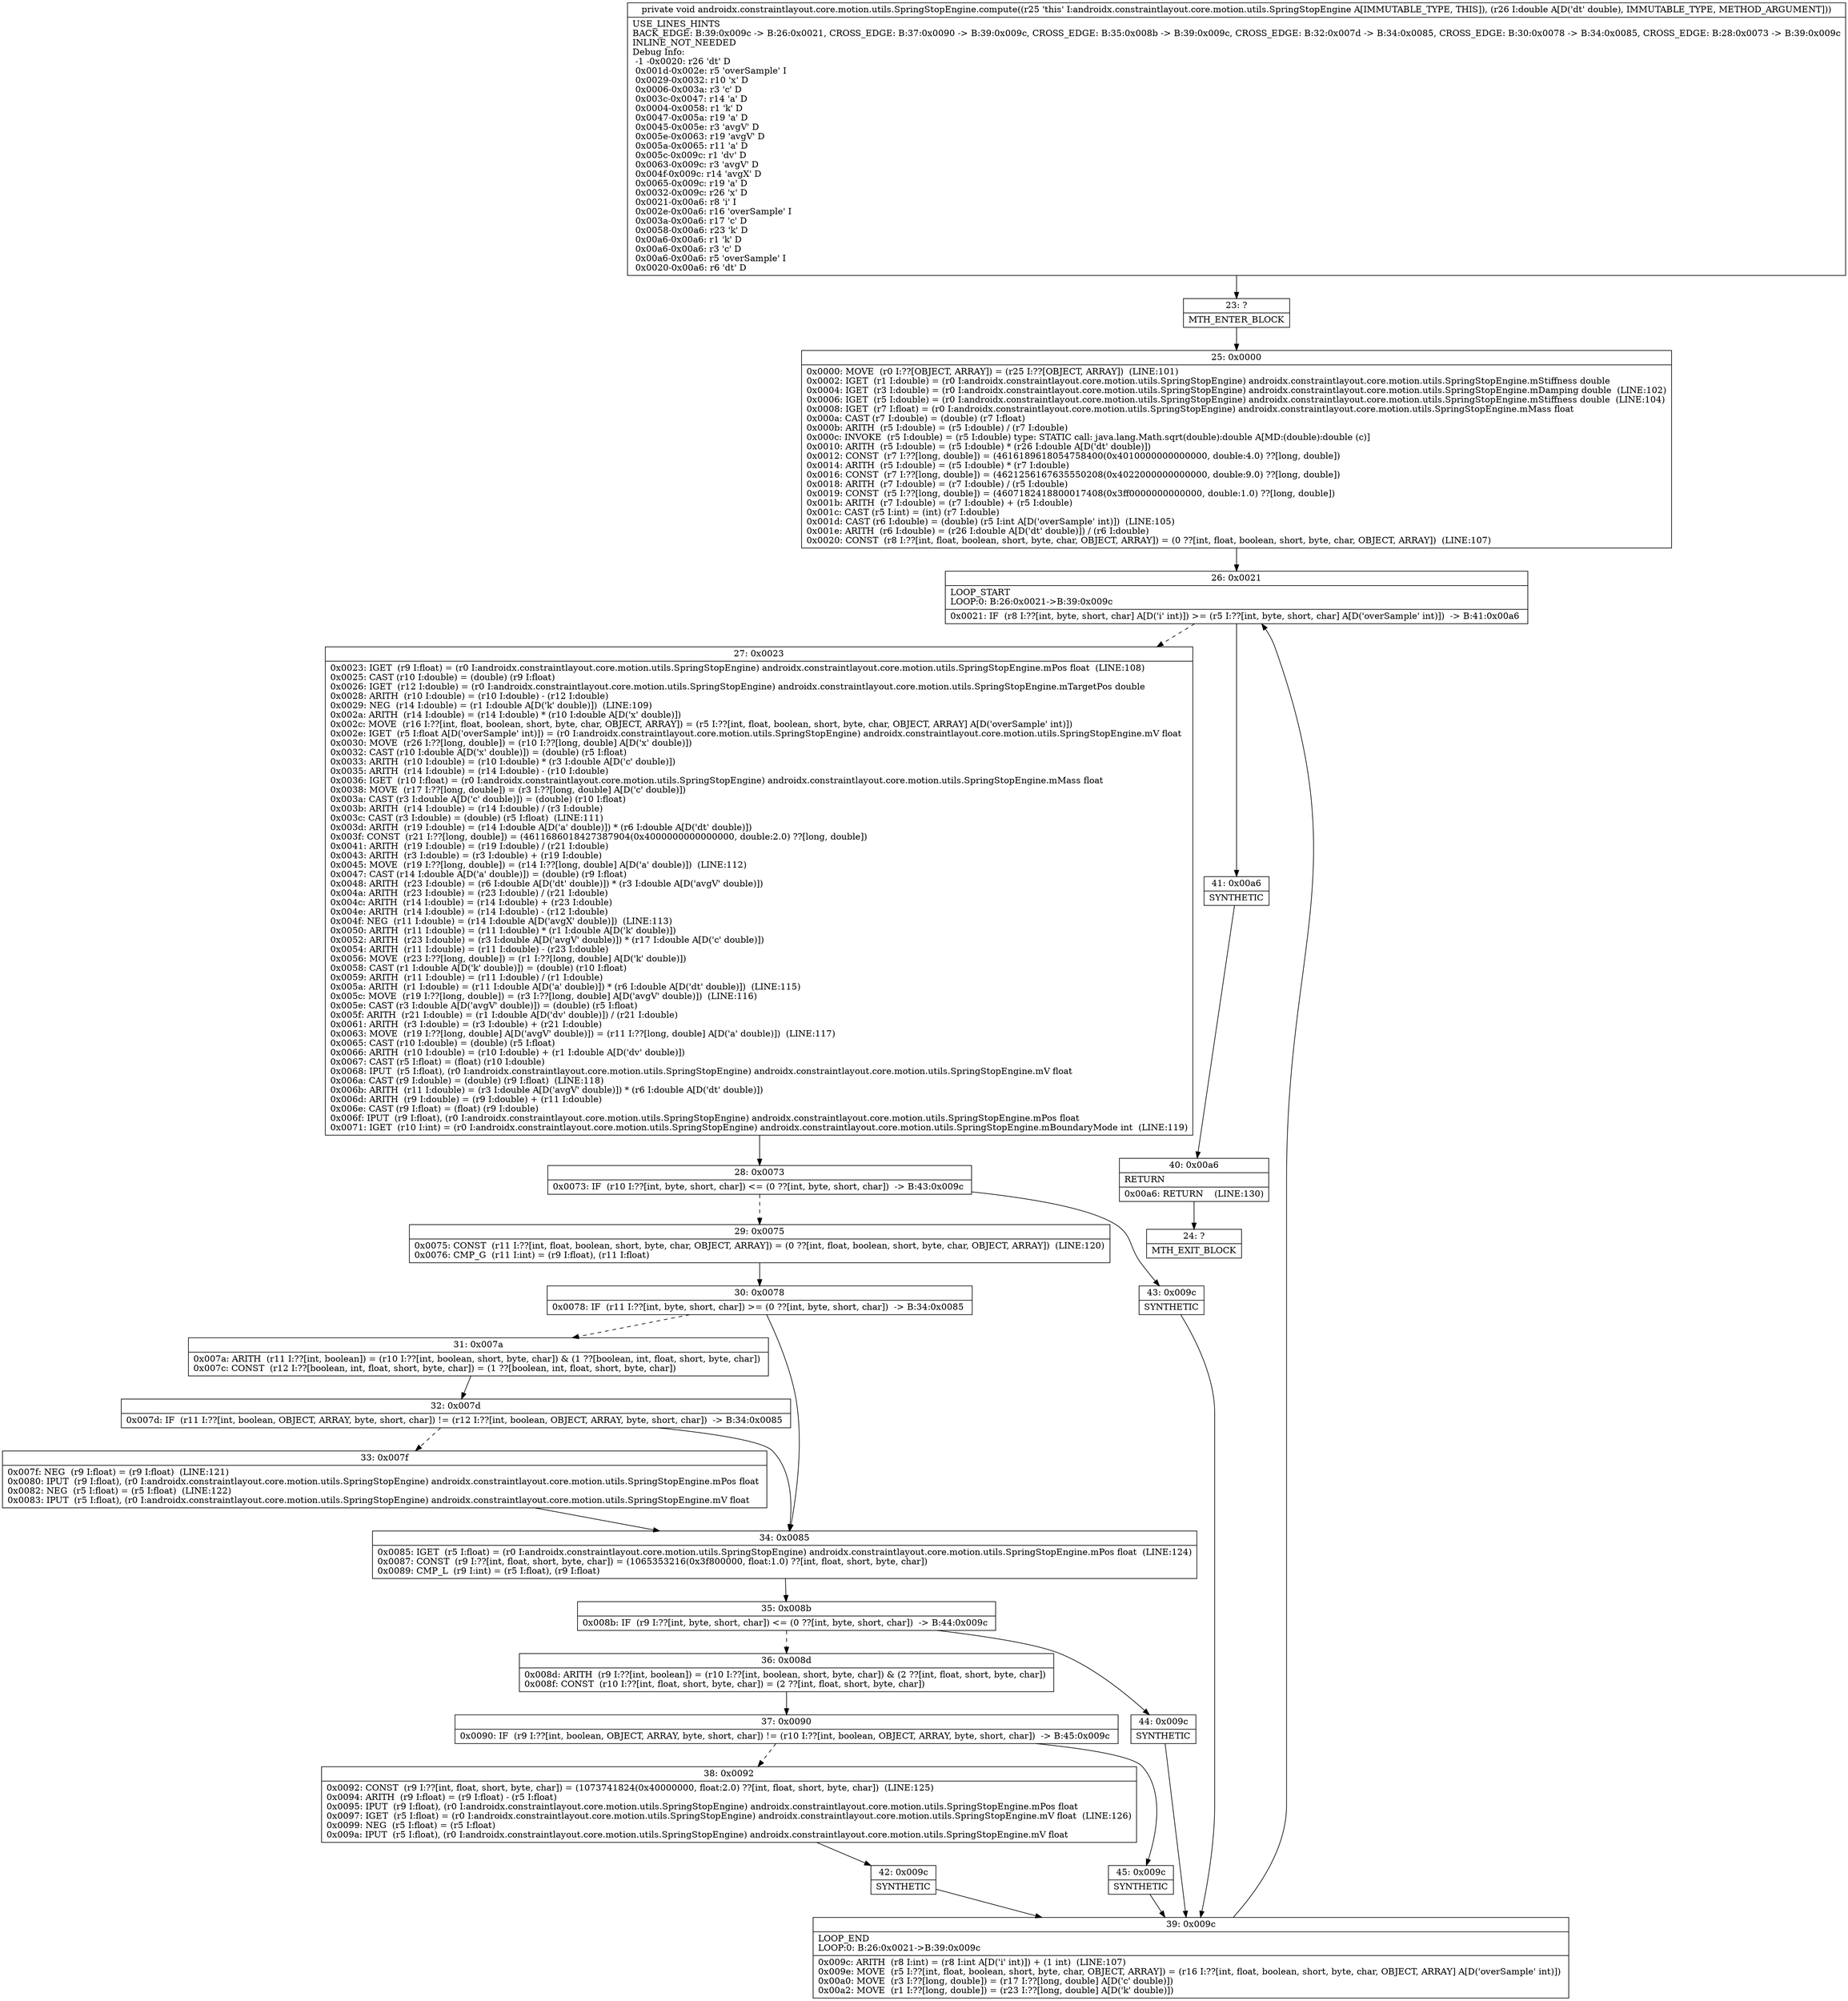 digraph "CFG forandroidx.constraintlayout.core.motion.utils.SpringStopEngine.compute(D)V" {
Node_23 [shape=record,label="{23\:\ ?|MTH_ENTER_BLOCK\l}"];
Node_25 [shape=record,label="{25\:\ 0x0000|0x0000: MOVE  (r0 I:??[OBJECT, ARRAY]) = (r25 I:??[OBJECT, ARRAY])  (LINE:101)\l0x0002: IGET  (r1 I:double) = (r0 I:androidx.constraintlayout.core.motion.utils.SpringStopEngine) androidx.constraintlayout.core.motion.utils.SpringStopEngine.mStiffness double \l0x0004: IGET  (r3 I:double) = (r0 I:androidx.constraintlayout.core.motion.utils.SpringStopEngine) androidx.constraintlayout.core.motion.utils.SpringStopEngine.mDamping double  (LINE:102)\l0x0006: IGET  (r5 I:double) = (r0 I:androidx.constraintlayout.core.motion.utils.SpringStopEngine) androidx.constraintlayout.core.motion.utils.SpringStopEngine.mStiffness double  (LINE:104)\l0x0008: IGET  (r7 I:float) = (r0 I:androidx.constraintlayout.core.motion.utils.SpringStopEngine) androidx.constraintlayout.core.motion.utils.SpringStopEngine.mMass float \l0x000a: CAST (r7 I:double) = (double) (r7 I:float) \l0x000b: ARITH  (r5 I:double) = (r5 I:double) \/ (r7 I:double) \l0x000c: INVOKE  (r5 I:double) = (r5 I:double) type: STATIC call: java.lang.Math.sqrt(double):double A[MD:(double):double (c)]\l0x0010: ARITH  (r5 I:double) = (r5 I:double) * (r26 I:double A[D('dt' double)]) \l0x0012: CONST  (r7 I:??[long, double]) = (4616189618054758400(0x4010000000000000, double:4.0) ??[long, double]) \l0x0014: ARITH  (r5 I:double) = (r5 I:double) * (r7 I:double) \l0x0016: CONST  (r7 I:??[long, double]) = (4621256167635550208(0x4022000000000000, double:9.0) ??[long, double]) \l0x0018: ARITH  (r7 I:double) = (r7 I:double) \/ (r5 I:double) \l0x0019: CONST  (r5 I:??[long, double]) = (4607182418800017408(0x3ff0000000000000, double:1.0) ??[long, double]) \l0x001b: ARITH  (r7 I:double) = (r7 I:double) + (r5 I:double) \l0x001c: CAST (r5 I:int) = (int) (r7 I:double) \l0x001d: CAST (r6 I:double) = (double) (r5 I:int A[D('overSample' int)])  (LINE:105)\l0x001e: ARITH  (r6 I:double) = (r26 I:double A[D('dt' double)]) \/ (r6 I:double) \l0x0020: CONST  (r8 I:??[int, float, boolean, short, byte, char, OBJECT, ARRAY]) = (0 ??[int, float, boolean, short, byte, char, OBJECT, ARRAY])  (LINE:107)\l}"];
Node_26 [shape=record,label="{26\:\ 0x0021|LOOP_START\lLOOP:0: B:26:0x0021\-\>B:39:0x009c\l|0x0021: IF  (r8 I:??[int, byte, short, char] A[D('i' int)]) \>= (r5 I:??[int, byte, short, char] A[D('overSample' int)])  \-\> B:41:0x00a6 \l}"];
Node_27 [shape=record,label="{27\:\ 0x0023|0x0023: IGET  (r9 I:float) = (r0 I:androidx.constraintlayout.core.motion.utils.SpringStopEngine) androidx.constraintlayout.core.motion.utils.SpringStopEngine.mPos float  (LINE:108)\l0x0025: CAST (r10 I:double) = (double) (r9 I:float) \l0x0026: IGET  (r12 I:double) = (r0 I:androidx.constraintlayout.core.motion.utils.SpringStopEngine) androidx.constraintlayout.core.motion.utils.SpringStopEngine.mTargetPos double \l0x0028: ARITH  (r10 I:double) = (r10 I:double) \- (r12 I:double) \l0x0029: NEG  (r14 I:double) = (r1 I:double A[D('k' double)])  (LINE:109)\l0x002a: ARITH  (r14 I:double) = (r14 I:double) * (r10 I:double A[D('x' double)]) \l0x002c: MOVE  (r16 I:??[int, float, boolean, short, byte, char, OBJECT, ARRAY]) = (r5 I:??[int, float, boolean, short, byte, char, OBJECT, ARRAY] A[D('overSample' int)]) \l0x002e: IGET  (r5 I:float A[D('overSample' int)]) = (r0 I:androidx.constraintlayout.core.motion.utils.SpringStopEngine) androidx.constraintlayout.core.motion.utils.SpringStopEngine.mV float \l0x0030: MOVE  (r26 I:??[long, double]) = (r10 I:??[long, double] A[D('x' double)]) \l0x0032: CAST (r10 I:double A[D('x' double)]) = (double) (r5 I:float) \l0x0033: ARITH  (r10 I:double) = (r10 I:double) * (r3 I:double A[D('c' double)]) \l0x0035: ARITH  (r14 I:double) = (r14 I:double) \- (r10 I:double) \l0x0036: IGET  (r10 I:float) = (r0 I:androidx.constraintlayout.core.motion.utils.SpringStopEngine) androidx.constraintlayout.core.motion.utils.SpringStopEngine.mMass float \l0x0038: MOVE  (r17 I:??[long, double]) = (r3 I:??[long, double] A[D('c' double)]) \l0x003a: CAST (r3 I:double A[D('c' double)]) = (double) (r10 I:float) \l0x003b: ARITH  (r14 I:double) = (r14 I:double) \/ (r3 I:double) \l0x003c: CAST (r3 I:double) = (double) (r5 I:float)  (LINE:111)\l0x003d: ARITH  (r19 I:double) = (r14 I:double A[D('a' double)]) * (r6 I:double A[D('dt' double)]) \l0x003f: CONST  (r21 I:??[long, double]) = (4611686018427387904(0x4000000000000000, double:2.0) ??[long, double]) \l0x0041: ARITH  (r19 I:double) = (r19 I:double) \/ (r21 I:double) \l0x0043: ARITH  (r3 I:double) = (r3 I:double) + (r19 I:double) \l0x0045: MOVE  (r19 I:??[long, double]) = (r14 I:??[long, double] A[D('a' double)])  (LINE:112)\l0x0047: CAST (r14 I:double A[D('a' double)]) = (double) (r9 I:float) \l0x0048: ARITH  (r23 I:double) = (r6 I:double A[D('dt' double)]) * (r3 I:double A[D('avgV' double)]) \l0x004a: ARITH  (r23 I:double) = (r23 I:double) \/ (r21 I:double) \l0x004c: ARITH  (r14 I:double) = (r14 I:double) + (r23 I:double) \l0x004e: ARITH  (r14 I:double) = (r14 I:double) \- (r12 I:double) \l0x004f: NEG  (r11 I:double) = (r14 I:double A[D('avgX' double)])  (LINE:113)\l0x0050: ARITH  (r11 I:double) = (r11 I:double) * (r1 I:double A[D('k' double)]) \l0x0052: ARITH  (r23 I:double) = (r3 I:double A[D('avgV' double)]) * (r17 I:double A[D('c' double)]) \l0x0054: ARITH  (r11 I:double) = (r11 I:double) \- (r23 I:double) \l0x0056: MOVE  (r23 I:??[long, double]) = (r1 I:??[long, double] A[D('k' double)]) \l0x0058: CAST (r1 I:double A[D('k' double)]) = (double) (r10 I:float) \l0x0059: ARITH  (r11 I:double) = (r11 I:double) \/ (r1 I:double) \l0x005a: ARITH  (r1 I:double) = (r11 I:double A[D('a' double)]) * (r6 I:double A[D('dt' double)])  (LINE:115)\l0x005c: MOVE  (r19 I:??[long, double]) = (r3 I:??[long, double] A[D('avgV' double)])  (LINE:116)\l0x005e: CAST (r3 I:double A[D('avgV' double)]) = (double) (r5 I:float) \l0x005f: ARITH  (r21 I:double) = (r1 I:double A[D('dv' double)]) \/ (r21 I:double) \l0x0061: ARITH  (r3 I:double) = (r3 I:double) + (r21 I:double) \l0x0063: MOVE  (r19 I:??[long, double] A[D('avgV' double)]) = (r11 I:??[long, double] A[D('a' double)])  (LINE:117)\l0x0065: CAST (r10 I:double) = (double) (r5 I:float) \l0x0066: ARITH  (r10 I:double) = (r10 I:double) + (r1 I:double A[D('dv' double)]) \l0x0067: CAST (r5 I:float) = (float) (r10 I:double) \l0x0068: IPUT  (r5 I:float), (r0 I:androidx.constraintlayout.core.motion.utils.SpringStopEngine) androidx.constraintlayout.core.motion.utils.SpringStopEngine.mV float \l0x006a: CAST (r9 I:double) = (double) (r9 I:float)  (LINE:118)\l0x006b: ARITH  (r11 I:double) = (r3 I:double A[D('avgV' double)]) * (r6 I:double A[D('dt' double)]) \l0x006d: ARITH  (r9 I:double) = (r9 I:double) + (r11 I:double) \l0x006e: CAST (r9 I:float) = (float) (r9 I:double) \l0x006f: IPUT  (r9 I:float), (r0 I:androidx.constraintlayout.core.motion.utils.SpringStopEngine) androidx.constraintlayout.core.motion.utils.SpringStopEngine.mPos float \l0x0071: IGET  (r10 I:int) = (r0 I:androidx.constraintlayout.core.motion.utils.SpringStopEngine) androidx.constraintlayout.core.motion.utils.SpringStopEngine.mBoundaryMode int  (LINE:119)\l}"];
Node_28 [shape=record,label="{28\:\ 0x0073|0x0073: IF  (r10 I:??[int, byte, short, char]) \<= (0 ??[int, byte, short, char])  \-\> B:43:0x009c \l}"];
Node_29 [shape=record,label="{29\:\ 0x0075|0x0075: CONST  (r11 I:??[int, float, boolean, short, byte, char, OBJECT, ARRAY]) = (0 ??[int, float, boolean, short, byte, char, OBJECT, ARRAY])  (LINE:120)\l0x0076: CMP_G  (r11 I:int) = (r9 I:float), (r11 I:float) \l}"];
Node_30 [shape=record,label="{30\:\ 0x0078|0x0078: IF  (r11 I:??[int, byte, short, char]) \>= (0 ??[int, byte, short, char])  \-\> B:34:0x0085 \l}"];
Node_31 [shape=record,label="{31\:\ 0x007a|0x007a: ARITH  (r11 I:??[int, boolean]) = (r10 I:??[int, boolean, short, byte, char]) & (1 ??[boolean, int, float, short, byte, char]) \l0x007c: CONST  (r12 I:??[boolean, int, float, short, byte, char]) = (1 ??[boolean, int, float, short, byte, char]) \l}"];
Node_32 [shape=record,label="{32\:\ 0x007d|0x007d: IF  (r11 I:??[int, boolean, OBJECT, ARRAY, byte, short, char]) != (r12 I:??[int, boolean, OBJECT, ARRAY, byte, short, char])  \-\> B:34:0x0085 \l}"];
Node_33 [shape=record,label="{33\:\ 0x007f|0x007f: NEG  (r9 I:float) = (r9 I:float)  (LINE:121)\l0x0080: IPUT  (r9 I:float), (r0 I:androidx.constraintlayout.core.motion.utils.SpringStopEngine) androidx.constraintlayout.core.motion.utils.SpringStopEngine.mPos float \l0x0082: NEG  (r5 I:float) = (r5 I:float)  (LINE:122)\l0x0083: IPUT  (r5 I:float), (r0 I:androidx.constraintlayout.core.motion.utils.SpringStopEngine) androidx.constraintlayout.core.motion.utils.SpringStopEngine.mV float \l}"];
Node_34 [shape=record,label="{34\:\ 0x0085|0x0085: IGET  (r5 I:float) = (r0 I:androidx.constraintlayout.core.motion.utils.SpringStopEngine) androidx.constraintlayout.core.motion.utils.SpringStopEngine.mPos float  (LINE:124)\l0x0087: CONST  (r9 I:??[int, float, short, byte, char]) = (1065353216(0x3f800000, float:1.0) ??[int, float, short, byte, char]) \l0x0089: CMP_L  (r9 I:int) = (r5 I:float), (r9 I:float) \l}"];
Node_35 [shape=record,label="{35\:\ 0x008b|0x008b: IF  (r9 I:??[int, byte, short, char]) \<= (0 ??[int, byte, short, char])  \-\> B:44:0x009c \l}"];
Node_36 [shape=record,label="{36\:\ 0x008d|0x008d: ARITH  (r9 I:??[int, boolean]) = (r10 I:??[int, boolean, short, byte, char]) & (2 ??[int, float, short, byte, char]) \l0x008f: CONST  (r10 I:??[int, float, short, byte, char]) = (2 ??[int, float, short, byte, char]) \l}"];
Node_37 [shape=record,label="{37\:\ 0x0090|0x0090: IF  (r9 I:??[int, boolean, OBJECT, ARRAY, byte, short, char]) != (r10 I:??[int, boolean, OBJECT, ARRAY, byte, short, char])  \-\> B:45:0x009c \l}"];
Node_38 [shape=record,label="{38\:\ 0x0092|0x0092: CONST  (r9 I:??[int, float, short, byte, char]) = (1073741824(0x40000000, float:2.0) ??[int, float, short, byte, char])  (LINE:125)\l0x0094: ARITH  (r9 I:float) = (r9 I:float) \- (r5 I:float) \l0x0095: IPUT  (r9 I:float), (r0 I:androidx.constraintlayout.core.motion.utils.SpringStopEngine) androidx.constraintlayout.core.motion.utils.SpringStopEngine.mPos float \l0x0097: IGET  (r5 I:float) = (r0 I:androidx.constraintlayout.core.motion.utils.SpringStopEngine) androidx.constraintlayout.core.motion.utils.SpringStopEngine.mV float  (LINE:126)\l0x0099: NEG  (r5 I:float) = (r5 I:float) \l0x009a: IPUT  (r5 I:float), (r0 I:androidx.constraintlayout.core.motion.utils.SpringStopEngine) androidx.constraintlayout.core.motion.utils.SpringStopEngine.mV float \l}"];
Node_42 [shape=record,label="{42\:\ 0x009c|SYNTHETIC\l}"];
Node_39 [shape=record,label="{39\:\ 0x009c|LOOP_END\lLOOP:0: B:26:0x0021\-\>B:39:0x009c\l|0x009c: ARITH  (r8 I:int) = (r8 I:int A[D('i' int)]) + (1 int)  (LINE:107)\l0x009e: MOVE  (r5 I:??[int, float, boolean, short, byte, char, OBJECT, ARRAY]) = (r16 I:??[int, float, boolean, short, byte, char, OBJECT, ARRAY] A[D('overSample' int)]) \l0x00a0: MOVE  (r3 I:??[long, double]) = (r17 I:??[long, double] A[D('c' double)]) \l0x00a2: MOVE  (r1 I:??[long, double]) = (r23 I:??[long, double] A[D('k' double)]) \l}"];
Node_45 [shape=record,label="{45\:\ 0x009c|SYNTHETIC\l}"];
Node_44 [shape=record,label="{44\:\ 0x009c|SYNTHETIC\l}"];
Node_43 [shape=record,label="{43\:\ 0x009c|SYNTHETIC\l}"];
Node_41 [shape=record,label="{41\:\ 0x00a6|SYNTHETIC\l}"];
Node_40 [shape=record,label="{40\:\ 0x00a6|RETURN\l|0x00a6: RETURN    (LINE:130)\l}"];
Node_24 [shape=record,label="{24\:\ ?|MTH_EXIT_BLOCK\l}"];
MethodNode[shape=record,label="{private void androidx.constraintlayout.core.motion.utils.SpringStopEngine.compute((r25 'this' I:androidx.constraintlayout.core.motion.utils.SpringStopEngine A[IMMUTABLE_TYPE, THIS]), (r26 I:double A[D('dt' double), IMMUTABLE_TYPE, METHOD_ARGUMENT]))  | USE_LINES_HINTS\lBACK_EDGE: B:39:0x009c \-\> B:26:0x0021, CROSS_EDGE: B:37:0x0090 \-\> B:39:0x009c, CROSS_EDGE: B:35:0x008b \-\> B:39:0x009c, CROSS_EDGE: B:32:0x007d \-\> B:34:0x0085, CROSS_EDGE: B:30:0x0078 \-\> B:34:0x0085, CROSS_EDGE: B:28:0x0073 \-\> B:39:0x009c\lINLINE_NOT_NEEDED\lDebug Info:\l  \-1 \-0x0020: r26 'dt' D\l  0x001d\-0x002e: r5 'overSample' I\l  0x0029\-0x0032: r10 'x' D\l  0x0006\-0x003a: r3 'c' D\l  0x003c\-0x0047: r14 'a' D\l  0x0004\-0x0058: r1 'k' D\l  0x0047\-0x005a: r19 'a' D\l  0x0045\-0x005e: r3 'avgV' D\l  0x005e\-0x0063: r19 'avgV' D\l  0x005a\-0x0065: r11 'a' D\l  0x005c\-0x009c: r1 'dv' D\l  0x0063\-0x009c: r3 'avgV' D\l  0x004f\-0x009c: r14 'avgX' D\l  0x0065\-0x009c: r19 'a' D\l  0x0032\-0x009c: r26 'x' D\l  0x0021\-0x00a6: r8 'i' I\l  0x002e\-0x00a6: r16 'overSample' I\l  0x003a\-0x00a6: r17 'c' D\l  0x0058\-0x00a6: r23 'k' D\l  0x00a6\-0x00a6: r1 'k' D\l  0x00a6\-0x00a6: r3 'c' D\l  0x00a6\-0x00a6: r5 'overSample' I\l  0x0020\-0x00a6: r6 'dt' D\l}"];
MethodNode -> Node_23;Node_23 -> Node_25;
Node_25 -> Node_26;
Node_26 -> Node_27[style=dashed];
Node_26 -> Node_41;
Node_27 -> Node_28;
Node_28 -> Node_29[style=dashed];
Node_28 -> Node_43;
Node_29 -> Node_30;
Node_30 -> Node_31[style=dashed];
Node_30 -> Node_34;
Node_31 -> Node_32;
Node_32 -> Node_33[style=dashed];
Node_32 -> Node_34;
Node_33 -> Node_34;
Node_34 -> Node_35;
Node_35 -> Node_36[style=dashed];
Node_35 -> Node_44;
Node_36 -> Node_37;
Node_37 -> Node_38[style=dashed];
Node_37 -> Node_45;
Node_38 -> Node_42;
Node_42 -> Node_39;
Node_39 -> Node_26;
Node_45 -> Node_39;
Node_44 -> Node_39;
Node_43 -> Node_39;
Node_41 -> Node_40;
Node_40 -> Node_24;
}

